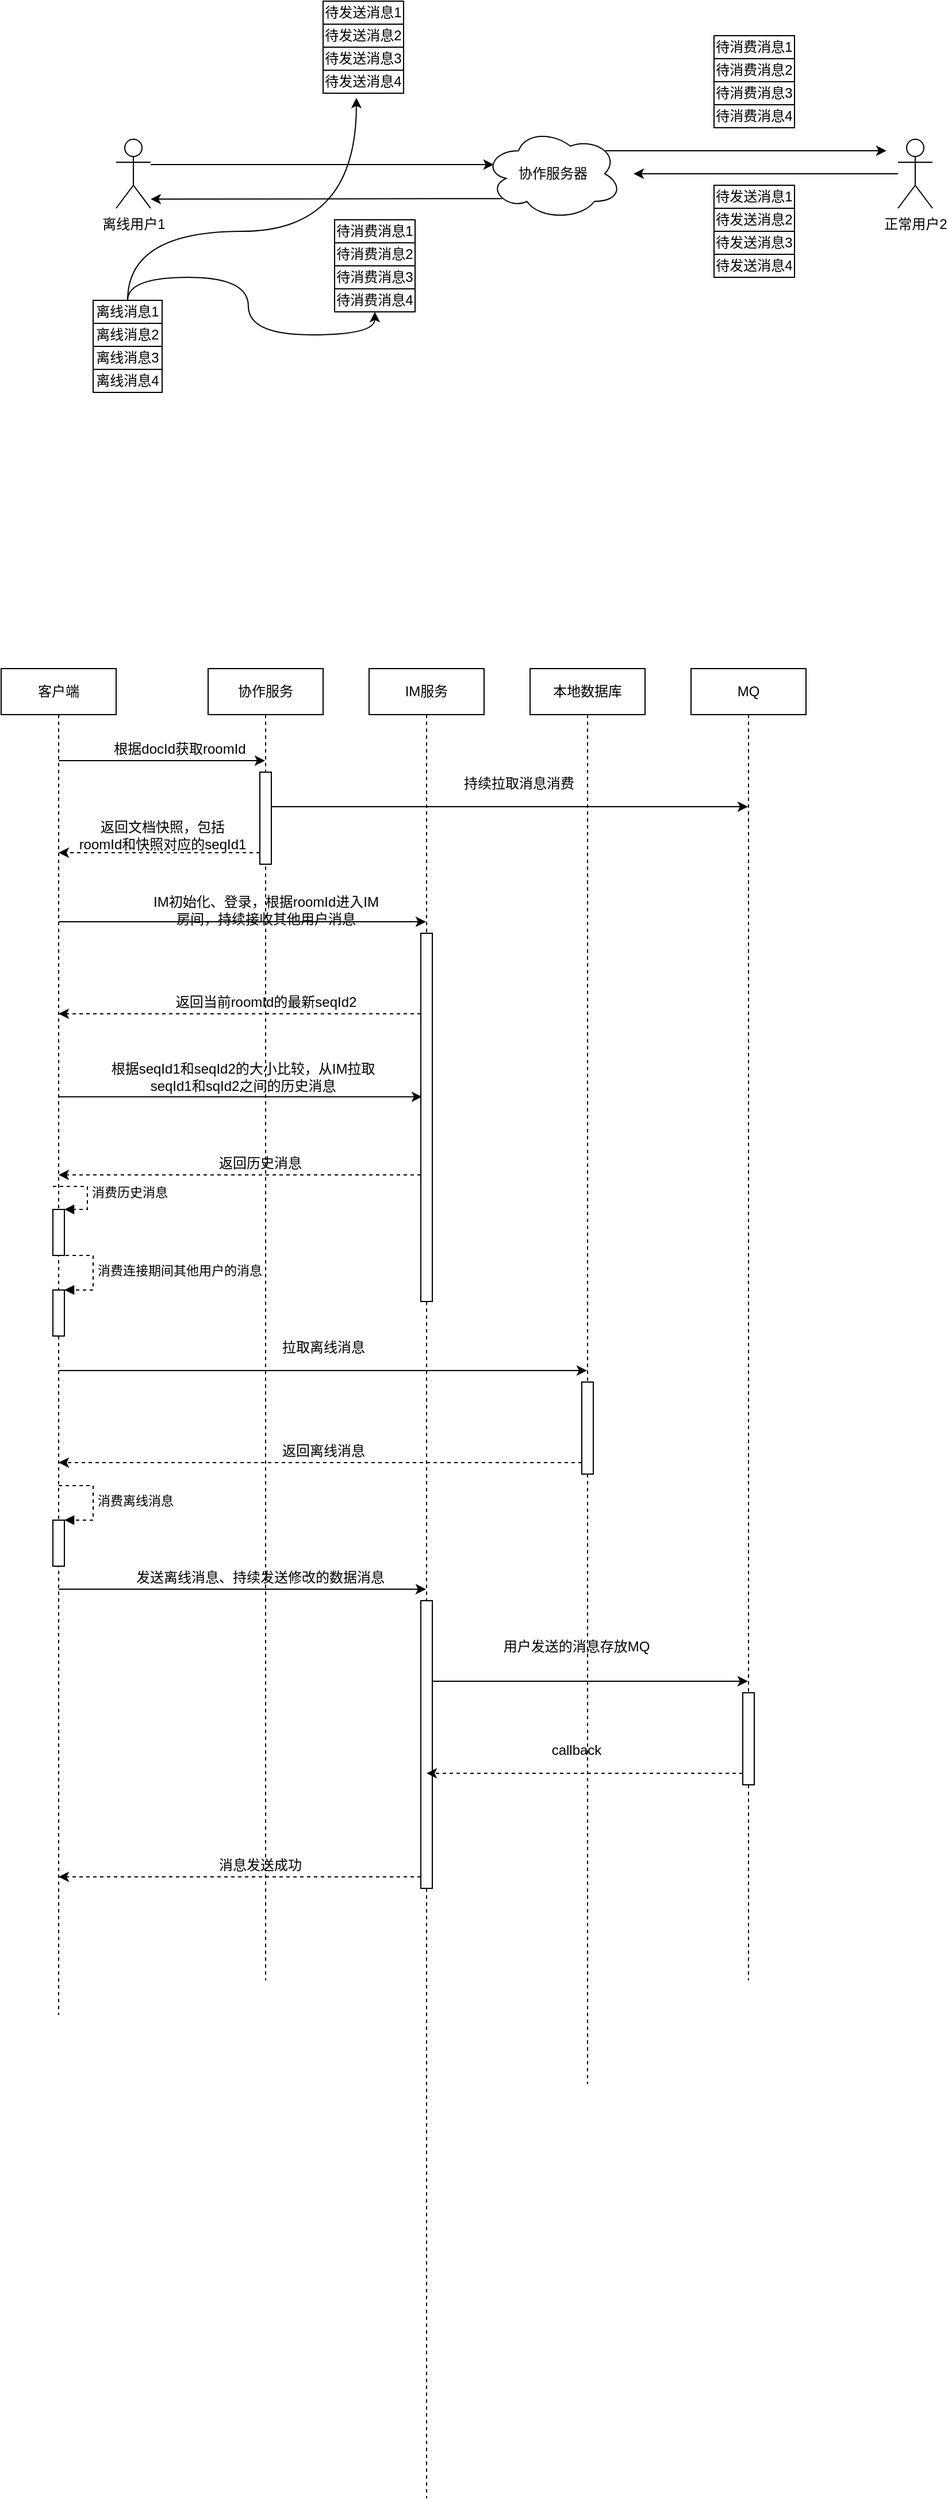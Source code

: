 <mxfile version="14.9.2" type="github">
  <diagram id="6OxUyXnarH1mJg6vfp_b" name="Page-1">
    <mxGraphModel dx="2253" dy="826" grid="1" gridSize="10" guides="1" tooltips="1" connect="1" arrows="1" fold="1" page="1" pageScale="1" pageWidth="827" pageHeight="1169" math="0" shadow="0">
      <root>
        <mxCell id="0" />
        <mxCell id="1" parent="0" />
        <mxCell id="tanTmlRFgSFP3X2OnWR8-56" style="edgeStyle=orthogonalEdgeStyle;rounded=0;orthogonalLoop=1;jettySize=auto;html=1;exitX=0.88;exitY=0.25;exitDx=0;exitDy=0;exitPerimeter=0;" edge="1" parent="1" source="tanTmlRFgSFP3X2OnWR8-32">
          <mxGeometry relative="1" as="geometry">
            <mxPoint x="750" y="690" as="targetPoint" />
          </mxGeometry>
        </mxCell>
        <mxCell id="tanTmlRFgSFP3X2OnWR8-64" style="edgeStyle=none;rounded=0;orthogonalLoop=1;jettySize=auto;html=1;exitX=0.13;exitY=0.77;exitDx=0;exitDy=0;exitPerimeter=0;entryX=1;entryY=0.867;entryDx=0;entryDy=0;entryPerimeter=0;" edge="1" parent="1" source="tanTmlRFgSFP3X2OnWR8-32" target="tanTmlRFgSFP3X2OnWR8-34">
          <mxGeometry relative="1" as="geometry" />
        </mxCell>
        <mxCell id="tanTmlRFgSFP3X2OnWR8-32" value="协作服务器" style="ellipse;shape=cloud;whiteSpace=wrap;html=1;" vertex="1" parent="1">
          <mxGeometry x="400" y="670" width="120" height="80" as="geometry" />
        </mxCell>
        <mxCell id="tanTmlRFgSFP3X2OnWR8-50" style="edgeStyle=orthogonalEdgeStyle;rounded=0;orthogonalLoop=1;jettySize=auto;html=1;" edge="1" parent="1" source="tanTmlRFgSFP3X2OnWR8-33">
          <mxGeometry relative="1" as="geometry">
            <mxPoint x="530" y="710" as="targetPoint" />
          </mxGeometry>
        </mxCell>
        <mxCell id="tanTmlRFgSFP3X2OnWR8-33" value="正常用户2" style="shape=umlActor;verticalLabelPosition=bottom;verticalAlign=top;html=1;outlineConnect=0;" vertex="1" parent="1">
          <mxGeometry x="760" y="680" width="30" height="60" as="geometry" />
        </mxCell>
        <mxCell id="tanTmlRFgSFP3X2OnWR8-34" value="离线用户1" style="shape=umlActor;verticalLabelPosition=bottom;verticalAlign=top;html=1;outlineConnect=0;" vertex="1" parent="1">
          <mxGeometry x="80" y="680" width="30" height="60" as="geometry" />
        </mxCell>
        <mxCell id="tanTmlRFgSFP3X2OnWR8-57" style="edgeStyle=orthogonalEdgeStyle;rounded=0;orthogonalLoop=1;jettySize=auto;html=1;entryX=0.414;entryY=1.2;entryDx=0;entryDy=0;exitX=0.5;exitY=0;exitDx=0;exitDy=0;curved=1;entryPerimeter=0;" edge="1" parent="1" source="tanTmlRFgSFP3X2OnWR8-35" target="tanTmlRFgSFP3X2OnWR8-63">
          <mxGeometry relative="1" as="geometry">
            <mxPoint x="225" y="730" as="targetPoint" />
            <Array as="points">
              <mxPoint x="90" y="760" />
              <mxPoint x="289" y="760" />
            </Array>
          </mxGeometry>
        </mxCell>
        <mxCell id="tanTmlRFgSFP3X2OnWR8-69" style="edgeStyle=orthogonalEdgeStyle;rounded=0;orthogonalLoop=1;jettySize=auto;html=1;exitX=0.5;exitY=0;exitDx=0;exitDy=0;entryX=0.5;entryY=1;entryDx=0;entryDy=0;curved=1;" edge="1" parent="1" source="tanTmlRFgSFP3X2OnWR8-35" target="tanTmlRFgSFP3X2OnWR8-68">
          <mxGeometry relative="1" as="geometry" />
        </mxCell>
        <mxCell id="tanTmlRFgSFP3X2OnWR8-35" value="离线消息1" style="rounded=0;whiteSpace=wrap;html=1;" vertex="1" parent="1">
          <mxGeometry x="60" y="820" width="60" height="20" as="geometry" />
        </mxCell>
        <mxCell id="tanTmlRFgSFP3X2OnWR8-36" value="离线消息2" style="rounded=0;whiteSpace=wrap;html=1;" vertex="1" parent="1">
          <mxGeometry x="60" y="840" width="60" height="20" as="geometry" />
        </mxCell>
        <mxCell id="tanTmlRFgSFP3X2OnWR8-37" value="离线消息3" style="rounded=0;whiteSpace=wrap;html=1;" vertex="1" parent="1">
          <mxGeometry x="60" y="860" width="60" height="20" as="geometry" />
        </mxCell>
        <mxCell id="tanTmlRFgSFP3X2OnWR8-38" value="离线消息4" style="rounded=0;whiteSpace=wrap;html=1;" vertex="1" parent="1">
          <mxGeometry x="60" y="880" width="60" height="20" as="geometry" />
        </mxCell>
        <mxCell id="tanTmlRFgSFP3X2OnWR8-40" value="待消费消息1" style="rounded=0;whiteSpace=wrap;html=1;" vertex="1" parent="1">
          <mxGeometry x="600" y="590" width="70" height="20" as="geometry" />
        </mxCell>
        <mxCell id="tanTmlRFgSFP3X2OnWR8-41" value="待消费消息2" style="rounded=0;whiteSpace=wrap;html=1;" vertex="1" parent="1">
          <mxGeometry x="600" y="610" width="70" height="20" as="geometry" />
        </mxCell>
        <mxCell id="tanTmlRFgSFP3X2OnWR8-44" value="待消费消息3" style="rounded=0;whiteSpace=wrap;html=1;" vertex="1" parent="1">
          <mxGeometry x="600" y="630" width="70" height="20" as="geometry" />
        </mxCell>
        <mxCell id="tanTmlRFgSFP3X2OnWR8-45" value="待消费消息4" style="rounded=0;whiteSpace=wrap;html=1;" vertex="1" parent="1">
          <mxGeometry x="600" y="650" width="70" height="20" as="geometry" />
        </mxCell>
        <mxCell id="tanTmlRFgSFP3X2OnWR8-58" style="rounded=0;orthogonalLoop=1;jettySize=auto;html=1;entryX=0.07;entryY=0.4;entryDx=0;entryDy=0;entryPerimeter=0;exitX=1;exitY=0.367;exitDx=0;exitDy=0;exitPerimeter=0;" edge="1" parent="1" source="tanTmlRFgSFP3X2OnWR8-34" target="tanTmlRFgSFP3X2OnWR8-32">
          <mxGeometry relative="1" as="geometry">
            <mxPoint x="260" y="700.382" as="sourcePoint" />
          </mxGeometry>
        </mxCell>
        <mxCell id="tanTmlRFgSFP3X2OnWR8-51" value="待发送消息1" style="rounded=0;whiteSpace=wrap;html=1;" vertex="1" parent="1">
          <mxGeometry x="600" y="720" width="70" height="20" as="geometry" />
        </mxCell>
        <mxCell id="tanTmlRFgSFP3X2OnWR8-52" value="待发送消息2" style="rounded=0;whiteSpace=wrap;html=1;" vertex="1" parent="1">
          <mxGeometry x="600" y="740" width="70" height="20" as="geometry" />
        </mxCell>
        <mxCell id="tanTmlRFgSFP3X2OnWR8-53" value="待发送消息3" style="rounded=0;whiteSpace=wrap;html=1;" vertex="1" parent="1">
          <mxGeometry x="600" y="760" width="70" height="20" as="geometry" />
        </mxCell>
        <mxCell id="tanTmlRFgSFP3X2OnWR8-54" value="待发送消息4" style="rounded=0;whiteSpace=wrap;html=1;" vertex="1" parent="1">
          <mxGeometry x="600" y="780" width="70" height="20" as="geometry" />
        </mxCell>
        <mxCell id="tanTmlRFgSFP3X2OnWR8-60" value="待发送消息1" style="rounded=0;whiteSpace=wrap;html=1;" vertex="1" parent="1">
          <mxGeometry x="260" y="560" width="70" height="20" as="geometry" />
        </mxCell>
        <mxCell id="tanTmlRFgSFP3X2OnWR8-61" value="待发送消息2" style="rounded=0;whiteSpace=wrap;html=1;" vertex="1" parent="1">
          <mxGeometry x="260" y="580" width="70" height="20" as="geometry" />
        </mxCell>
        <mxCell id="tanTmlRFgSFP3X2OnWR8-62" value="待发送消息3" style="rounded=0;whiteSpace=wrap;html=1;" vertex="1" parent="1">
          <mxGeometry x="260" y="600" width="70" height="20" as="geometry" />
        </mxCell>
        <mxCell id="tanTmlRFgSFP3X2OnWR8-63" value="待发送消息4" style="rounded=0;whiteSpace=wrap;html=1;" vertex="1" parent="1">
          <mxGeometry x="260" y="620" width="70" height="20" as="geometry" />
        </mxCell>
        <mxCell id="tanTmlRFgSFP3X2OnWR8-65" value="待消费消息1" style="rounded=0;whiteSpace=wrap;html=1;" vertex="1" parent="1">
          <mxGeometry x="270" y="750" width="70" height="20" as="geometry" />
        </mxCell>
        <mxCell id="tanTmlRFgSFP3X2OnWR8-66" value="待消费消息2" style="rounded=0;whiteSpace=wrap;html=1;" vertex="1" parent="1">
          <mxGeometry x="270" y="770" width="70" height="20" as="geometry" />
        </mxCell>
        <mxCell id="tanTmlRFgSFP3X2OnWR8-67" value="待消费消息3" style="rounded=0;whiteSpace=wrap;html=1;" vertex="1" parent="1">
          <mxGeometry x="270" y="790" width="70" height="20" as="geometry" />
        </mxCell>
        <mxCell id="tanTmlRFgSFP3X2OnWR8-68" value="待消费消息4" style="rounded=0;whiteSpace=wrap;html=1;" vertex="1" parent="1">
          <mxGeometry x="270" y="810" width="70" height="20" as="geometry" />
        </mxCell>
        <mxCell id="tanTmlRFgSFP3X2OnWR8-80" style="edgeStyle=orthogonalEdgeStyle;curved=1;rounded=0;orthogonalLoop=1;jettySize=auto;html=1;" edge="1" parent="1" source="tanTmlRFgSFP3X2OnWR8-70" target="tanTmlRFgSFP3X2OnWR8-71">
          <mxGeometry relative="1" as="geometry">
            <Array as="points">
              <mxPoint x="150" y="1220" />
              <mxPoint x="150" y="1220" />
            </Array>
          </mxGeometry>
        </mxCell>
        <mxCell id="tanTmlRFgSFP3X2OnWR8-87" style="edgeStyle=none;rounded=0;orthogonalLoop=1;jettySize=auto;html=1;" edge="1" parent="1" source="tanTmlRFgSFP3X2OnWR8-70" target="tanTmlRFgSFP3X2OnWR8-72">
          <mxGeometry relative="1" as="geometry">
            <Array as="points">
              <mxPoint x="290" y="1360" />
            </Array>
          </mxGeometry>
        </mxCell>
        <mxCell id="tanTmlRFgSFP3X2OnWR8-95" style="rounded=0;orthogonalLoop=1;jettySize=auto;html=1;entryX=0.1;entryY=0.444;entryDx=0;entryDy=0;entryPerimeter=0;" edge="1" parent="1" source="tanTmlRFgSFP3X2OnWR8-70" target="tanTmlRFgSFP3X2OnWR8-90">
          <mxGeometry relative="1" as="geometry" />
        </mxCell>
        <mxCell id="tanTmlRFgSFP3X2OnWR8-103" style="edgeStyle=none;rounded=0;orthogonalLoop=1;jettySize=auto;html=1;" edge="1" parent="1" source="tanTmlRFgSFP3X2OnWR8-70" target="tanTmlRFgSFP3X2OnWR8-73">
          <mxGeometry relative="1" as="geometry">
            <Array as="points">
              <mxPoint x="300" y="1750" />
            </Array>
          </mxGeometry>
        </mxCell>
        <mxCell id="tanTmlRFgSFP3X2OnWR8-111" style="edgeStyle=none;rounded=0;orthogonalLoop=1;jettySize=auto;html=1;" edge="1" parent="1" source="tanTmlRFgSFP3X2OnWR8-70" target="tanTmlRFgSFP3X2OnWR8-72">
          <mxGeometry relative="1" as="geometry">
            <Array as="points">
              <mxPoint x="250" y="1940" />
            </Array>
          </mxGeometry>
        </mxCell>
        <mxCell id="tanTmlRFgSFP3X2OnWR8-70" value="客户端" style="shape=umlLifeline;perimeter=lifelinePerimeter;whiteSpace=wrap;html=1;container=1;collapsible=0;recursiveResize=0;outlineConnect=0;" vertex="1" parent="1">
          <mxGeometry x="-20" y="1140" width="100" height="1170" as="geometry" />
        </mxCell>
        <mxCell id="tanTmlRFgSFP3X2OnWR8-99" value="" style="html=1;points=[];perimeter=orthogonalPerimeter;" vertex="1" parent="tanTmlRFgSFP3X2OnWR8-70">
          <mxGeometry x="45" y="470" width="10" height="40" as="geometry" />
        </mxCell>
        <mxCell id="tanTmlRFgSFP3X2OnWR8-100" value="消费历史消息" style="edgeStyle=orthogonalEdgeStyle;html=1;align=left;spacingLeft=2;endArrow=block;rounded=0;entryX=1;entryY=0;dashed=1;" edge="1" target="tanTmlRFgSFP3X2OnWR8-99" parent="tanTmlRFgSFP3X2OnWR8-70">
          <mxGeometry relative="1" as="geometry">
            <mxPoint x="45" y="450" as="sourcePoint" />
            <Array as="points">
              <mxPoint x="75" y="450" />
            </Array>
          </mxGeometry>
        </mxCell>
        <mxCell id="tanTmlRFgSFP3X2OnWR8-122" style="edgeStyle=none;rounded=0;orthogonalLoop=1;jettySize=auto;html=1;" edge="1" parent="1" source="tanTmlRFgSFP3X2OnWR8-71" target="tanTmlRFgSFP3X2OnWR8-84">
          <mxGeometry relative="1" as="geometry">
            <Array as="points">
              <mxPoint x="540" y="1260" />
            </Array>
          </mxGeometry>
        </mxCell>
        <mxCell id="tanTmlRFgSFP3X2OnWR8-71" value="协作服务" style="shape=umlLifeline;perimeter=lifelinePerimeter;whiteSpace=wrap;html=1;container=1;collapsible=0;recursiveResize=0;outlineConnect=0;" vertex="1" parent="1">
          <mxGeometry x="160" y="1140" width="100" height="1140" as="geometry" />
        </mxCell>
        <mxCell id="tanTmlRFgSFP3X2OnWR8-79" value="" style="html=1;points=[];perimeter=orthogonalPerimeter;" vertex="1" parent="tanTmlRFgSFP3X2OnWR8-71">
          <mxGeometry x="45" y="90" width="10" height="80" as="geometry" />
        </mxCell>
        <mxCell id="tanTmlRFgSFP3X2OnWR8-72" value="IM服务" style="shape=umlLifeline;perimeter=lifelinePerimeter;whiteSpace=wrap;html=1;container=1;collapsible=0;recursiveResize=0;outlineConnect=0;" vertex="1" parent="1">
          <mxGeometry x="300" y="1140" width="100" height="1590" as="geometry" />
        </mxCell>
        <mxCell id="tanTmlRFgSFP3X2OnWR8-90" value="" style="html=1;points=[];perimeter=orthogonalPerimeter;" vertex="1" parent="tanTmlRFgSFP3X2OnWR8-72">
          <mxGeometry x="45" y="230" width="10" height="320" as="geometry" />
        </mxCell>
        <mxCell id="tanTmlRFgSFP3X2OnWR8-114" value="" style="html=1;points=[];perimeter=orthogonalPerimeter;" vertex="1" parent="tanTmlRFgSFP3X2OnWR8-72">
          <mxGeometry x="45" y="810" width="10" height="250" as="geometry" />
        </mxCell>
        <mxCell id="tanTmlRFgSFP3X2OnWR8-73" value="本地数据库" style="shape=umlLifeline;perimeter=lifelinePerimeter;whiteSpace=wrap;html=1;container=1;collapsible=0;recursiveResize=0;outlineConnect=0;" vertex="1" parent="1">
          <mxGeometry x="440" y="1140" width="100" height="1230" as="geometry" />
        </mxCell>
        <mxCell id="tanTmlRFgSFP3X2OnWR8-106" value="" style="html=1;points=[];perimeter=orthogonalPerimeter;" vertex="1" parent="tanTmlRFgSFP3X2OnWR8-73">
          <mxGeometry x="45" y="620" width="10" height="80" as="geometry" />
        </mxCell>
        <mxCell id="tanTmlRFgSFP3X2OnWR8-81" value="根据docId获取roomId" style="text;html=1;align=center;verticalAlign=middle;resizable=0;points=[];autosize=1;strokeColor=none;" vertex="1" parent="1">
          <mxGeometry x="70" y="1200" width="130" height="20" as="geometry" />
        </mxCell>
        <mxCell id="tanTmlRFgSFP3X2OnWR8-82" style="rounded=0;orthogonalLoop=1;jettySize=auto;html=1;dashed=1;" edge="1" parent="1" source="tanTmlRFgSFP3X2OnWR8-79" target="tanTmlRFgSFP3X2OnWR8-70">
          <mxGeometry relative="1" as="geometry">
            <Array as="points">
              <mxPoint x="150" y="1300" />
            </Array>
          </mxGeometry>
        </mxCell>
        <mxCell id="tanTmlRFgSFP3X2OnWR8-83" value="返回文档快照，包括&lt;br&gt;roomId和快照对应的seqId1" style="text;html=1;align=center;verticalAlign=middle;resizable=0;points=[];autosize=1;strokeColor=none;" vertex="1" parent="1">
          <mxGeometry x="40" y="1270" width="160" height="30" as="geometry" />
        </mxCell>
        <mxCell id="tanTmlRFgSFP3X2OnWR8-84" value="MQ" style="shape=umlLifeline;perimeter=lifelinePerimeter;whiteSpace=wrap;html=1;container=1;collapsible=0;recursiveResize=0;outlineConnect=0;" vertex="1" parent="1">
          <mxGeometry x="580" y="1140" width="100" height="1140" as="geometry" />
        </mxCell>
        <mxCell id="tanTmlRFgSFP3X2OnWR8-116" value="" style="html=1;points=[];perimeter=orthogonalPerimeter;" vertex="1" parent="tanTmlRFgSFP3X2OnWR8-84">
          <mxGeometry x="45" y="890" width="10" height="80" as="geometry" />
        </mxCell>
        <mxCell id="tanTmlRFgSFP3X2OnWR8-88" value="IM初始化、登录，根据roomId进入IM&lt;br&gt;房间，持续接收其他用户消息" style="text;html=1;align=center;verticalAlign=middle;resizable=0;points=[];autosize=1;strokeColor=none;" vertex="1" parent="1">
          <mxGeometry x="105" y="1335" width="210" height="30" as="geometry" />
        </mxCell>
        <mxCell id="tanTmlRFgSFP3X2OnWR8-93" style="edgeStyle=none;rounded=0;orthogonalLoop=1;jettySize=auto;html=1;dashed=1;" edge="1" parent="1" source="tanTmlRFgSFP3X2OnWR8-90" target="tanTmlRFgSFP3X2OnWR8-70">
          <mxGeometry relative="1" as="geometry">
            <Array as="points">
              <mxPoint x="250" y="1440" />
            </Array>
          </mxGeometry>
        </mxCell>
        <mxCell id="tanTmlRFgSFP3X2OnWR8-94" value="返回当前roomId的最新seqId2" style="text;html=1;align=center;verticalAlign=middle;resizable=0;points=[];autosize=1;strokeColor=none;" vertex="1" parent="1">
          <mxGeometry x="125" y="1420" width="170" height="20" as="geometry" />
        </mxCell>
        <mxCell id="tanTmlRFgSFP3X2OnWR8-96" value="根据seqId1和seqId2的大小比较，从IM拉取&lt;br&gt;seqId1和sqId2之间的历史消息" style="text;html=1;align=center;verticalAlign=middle;resizable=0;points=[];autosize=1;strokeColor=none;" vertex="1" parent="1">
          <mxGeometry x="70" y="1480" width="240" height="30" as="geometry" />
        </mxCell>
        <mxCell id="tanTmlRFgSFP3X2OnWR8-97" style="edgeStyle=none;rounded=0;orthogonalLoop=1;jettySize=auto;html=1;dashed=1;" edge="1" parent="1" source="tanTmlRFgSFP3X2OnWR8-90" target="tanTmlRFgSFP3X2OnWR8-70">
          <mxGeometry relative="1" as="geometry">
            <Array as="points">
              <mxPoint x="250" y="1580" />
            </Array>
          </mxGeometry>
        </mxCell>
        <mxCell id="tanTmlRFgSFP3X2OnWR8-98" value="返回历史消息" style="text;html=1;align=center;verticalAlign=middle;resizable=0;points=[];autosize=1;strokeColor=none;" vertex="1" parent="1">
          <mxGeometry x="160" y="1560" width="90" height="20" as="geometry" />
        </mxCell>
        <mxCell id="tanTmlRFgSFP3X2OnWR8-101" value="" style="html=1;points=[];perimeter=orthogonalPerimeter;" vertex="1" parent="1">
          <mxGeometry x="25" y="1680" width="10" height="40" as="geometry" />
        </mxCell>
        <mxCell id="tanTmlRFgSFP3X2OnWR8-102" value="消费连接期间其他用户的消息" style="edgeStyle=orthogonalEdgeStyle;html=1;align=left;spacingLeft=2;endArrow=block;rounded=0;entryX=1;entryY=0;dashed=1;" edge="1" parent="1" target="tanTmlRFgSFP3X2OnWR8-101">
          <mxGeometry relative="1" as="geometry">
            <mxPoint x="30" y="1650" as="sourcePoint" />
            <Array as="points">
              <mxPoint x="60" y="1650" />
            </Array>
          </mxGeometry>
        </mxCell>
        <mxCell id="tanTmlRFgSFP3X2OnWR8-104" value="拉取离线消息" style="text;html=1;align=center;verticalAlign=middle;resizable=0;points=[];autosize=1;strokeColor=none;" vertex="1" parent="1">
          <mxGeometry x="215" y="1720" width="90" height="20" as="geometry" />
        </mxCell>
        <mxCell id="tanTmlRFgSFP3X2OnWR8-107" style="edgeStyle=none;rounded=0;orthogonalLoop=1;jettySize=auto;html=1;dashed=1;" edge="1" parent="1" source="tanTmlRFgSFP3X2OnWR8-106" target="tanTmlRFgSFP3X2OnWR8-70">
          <mxGeometry relative="1" as="geometry">
            <Array as="points">
              <mxPoint x="320" y="1830" />
            </Array>
          </mxGeometry>
        </mxCell>
        <mxCell id="tanTmlRFgSFP3X2OnWR8-108" value="返回离线消息" style="text;html=1;align=center;verticalAlign=middle;resizable=0;points=[];autosize=1;strokeColor=none;" vertex="1" parent="1">
          <mxGeometry x="215" y="1810" width="90" height="20" as="geometry" />
        </mxCell>
        <mxCell id="tanTmlRFgSFP3X2OnWR8-109" value="" style="html=1;points=[];perimeter=orthogonalPerimeter;" vertex="1" parent="1">
          <mxGeometry x="25" y="1880" width="10" height="40" as="geometry" />
        </mxCell>
        <mxCell id="tanTmlRFgSFP3X2OnWR8-110" value="消费离线消息" style="edgeStyle=orthogonalEdgeStyle;html=1;align=left;spacingLeft=2;endArrow=block;rounded=0;entryX=1;entryY=0;dashed=1;" edge="1" parent="1" target="tanTmlRFgSFP3X2OnWR8-109">
          <mxGeometry relative="1" as="geometry">
            <mxPoint x="30" y="1850" as="sourcePoint" />
            <Array as="points">
              <mxPoint x="60" y="1850" />
            </Array>
          </mxGeometry>
        </mxCell>
        <mxCell id="tanTmlRFgSFP3X2OnWR8-112" value="发送离线消息、持续发送修改的数据消息" style="text;html=1;align=center;verticalAlign=middle;resizable=0;points=[];autosize=1;strokeColor=none;" vertex="1" parent="1">
          <mxGeometry x="90" y="1920" width="230" height="20" as="geometry" />
        </mxCell>
        <mxCell id="tanTmlRFgSFP3X2OnWR8-115" style="edgeStyle=none;rounded=0;orthogonalLoop=1;jettySize=auto;html=1;" edge="1" parent="1" source="tanTmlRFgSFP3X2OnWR8-114" target="tanTmlRFgSFP3X2OnWR8-84">
          <mxGeometry relative="1" as="geometry">
            <Array as="points">
              <mxPoint x="500" y="2020" />
            </Array>
          </mxGeometry>
        </mxCell>
        <mxCell id="tanTmlRFgSFP3X2OnWR8-117" value="用户发送的消息存放MQ" style="text;html=1;align=center;verticalAlign=middle;resizable=0;points=[];autosize=1;strokeColor=none;" vertex="1" parent="1">
          <mxGeometry x="410" y="1980" width="140" height="20" as="geometry" />
        </mxCell>
        <mxCell id="tanTmlRFgSFP3X2OnWR8-118" style="edgeStyle=none;rounded=0;orthogonalLoop=1;jettySize=auto;html=1;dashed=1;" edge="1" parent="1" source="tanTmlRFgSFP3X2OnWR8-116" target="tanTmlRFgSFP3X2OnWR8-72">
          <mxGeometry relative="1" as="geometry">
            <Array as="points">
              <mxPoint x="550" y="2100" />
            </Array>
          </mxGeometry>
        </mxCell>
        <mxCell id="tanTmlRFgSFP3X2OnWR8-119" style="edgeStyle=none;rounded=0;orthogonalLoop=1;jettySize=auto;html=1;dashed=1;" edge="1" parent="1" source="tanTmlRFgSFP3X2OnWR8-114" target="tanTmlRFgSFP3X2OnWR8-70">
          <mxGeometry relative="1" as="geometry">
            <Array as="points">
              <mxPoint x="180" y="2190" />
            </Array>
          </mxGeometry>
        </mxCell>
        <mxCell id="tanTmlRFgSFP3X2OnWR8-120" value="消息发送成功" style="text;html=1;align=center;verticalAlign=middle;resizable=0;points=[];autosize=1;strokeColor=none;" vertex="1" parent="1">
          <mxGeometry x="160" y="2170" width="90" height="20" as="geometry" />
        </mxCell>
        <mxCell id="tanTmlRFgSFP3X2OnWR8-121" value="callback" style="text;html=1;align=center;verticalAlign=middle;resizable=0;points=[];autosize=1;strokeColor=none;" vertex="1" parent="1">
          <mxGeometry x="450" y="2070" width="60" height="20" as="geometry" />
        </mxCell>
        <mxCell id="tanTmlRFgSFP3X2OnWR8-123" value="持续拉取消息消费" style="text;html=1;align=center;verticalAlign=middle;resizable=0;points=[];autosize=1;strokeColor=none;" vertex="1" parent="1">
          <mxGeometry x="375" y="1230" width="110" height="20" as="geometry" />
        </mxCell>
      </root>
    </mxGraphModel>
  </diagram>
</mxfile>
